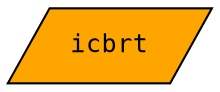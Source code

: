 digraph icbrt_cg
{
  graph [rankdir="TB", nodesep = "0.175"];
  node [fontname="Courier", fontsize="12", style="filled"];
  edge [fontname="Courier", fontsize="12"];

  icbrt  [label="icbrt", ntype="node", argix="-1", dataspec="na", bb="-1", shape="parallelogram", fillcolor="orange"];


}
